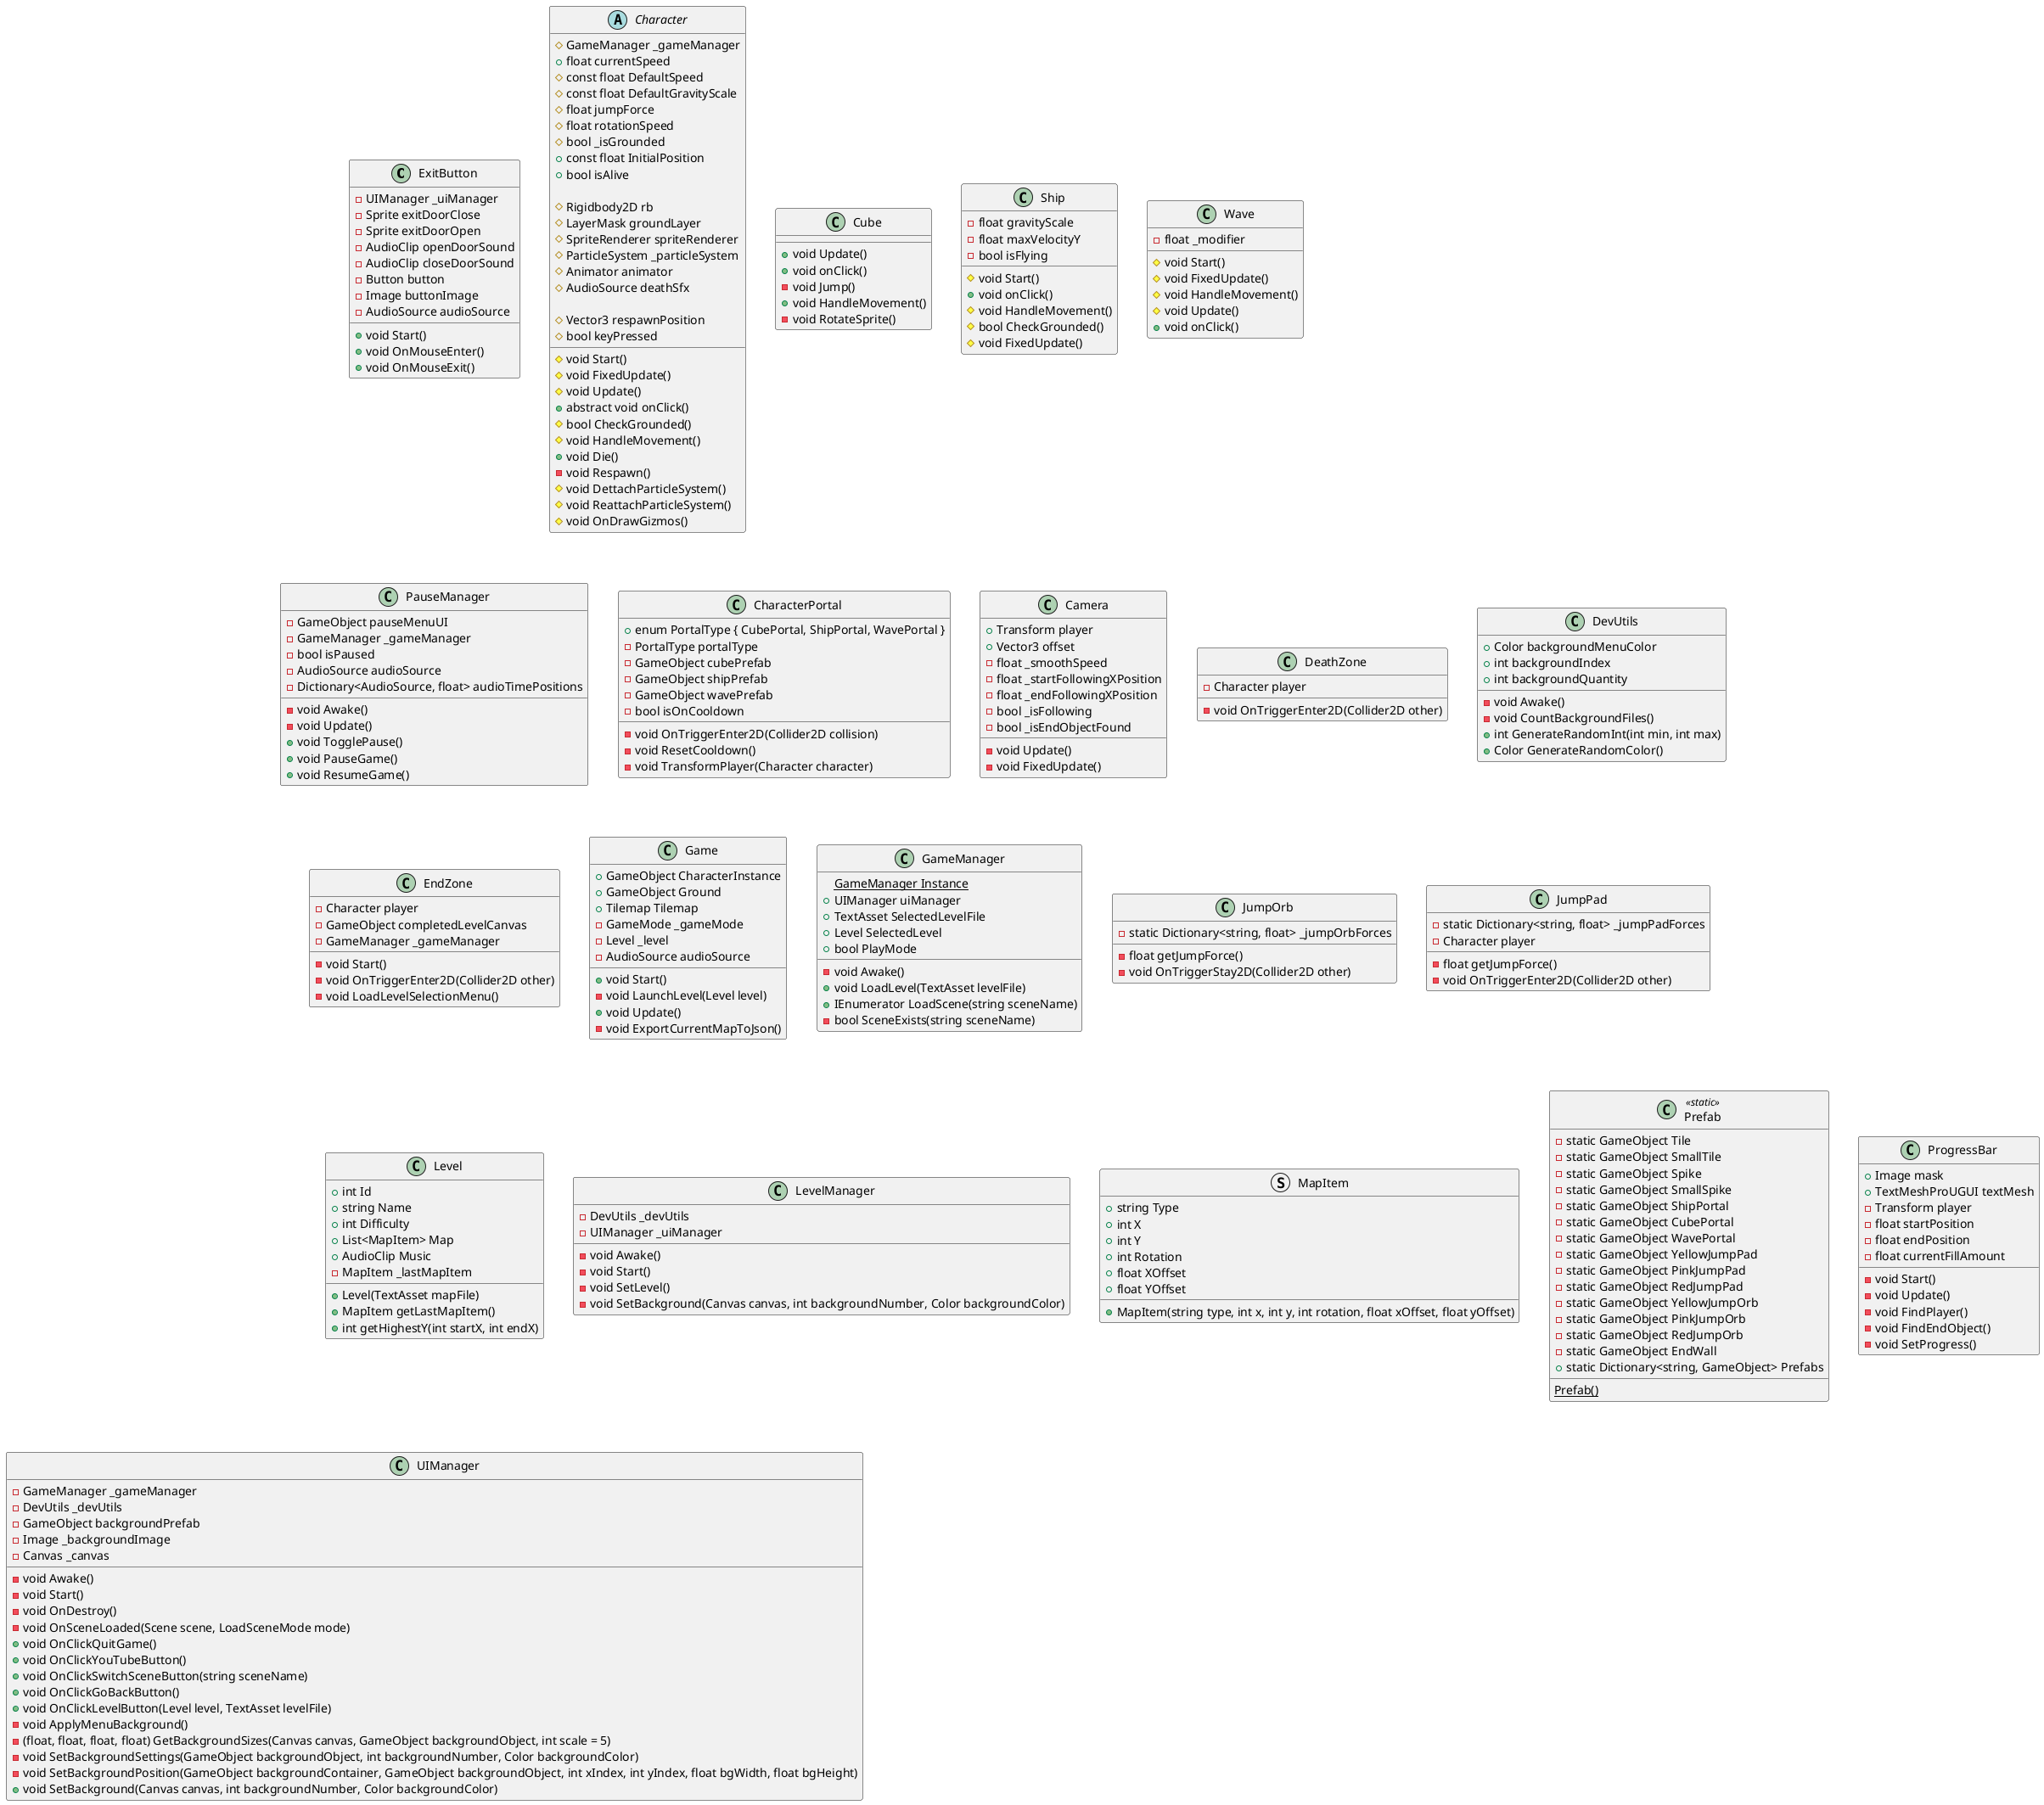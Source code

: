 @startuml

class ExitButton {
    - UIManager _uiManager
    - Sprite exitDoorClose
    - Sprite exitDoorOpen
    - AudioClip openDoorSound
    - AudioClip closeDoorSound
    - Button button
    - Image buttonImage
    - AudioSource audioSource

    + void Start()
    + void OnMouseEnter()
    + void OnMouseExit()
}

abstract class Character {
    # GameManager _gameManager
    + float currentSpeed
    # const float DefaultSpeed
    # const float DefaultGravityScale
    # float jumpForce
    # float rotationSpeed
    # bool _isGrounded
    + const float InitialPosition
    + bool isAlive

    # Rigidbody2D rb
    # LayerMask groundLayer
    # SpriteRenderer spriteRenderer
    # ParticleSystem _particleSystem
    # Animator animator
    # AudioSource deathSfx

    # Vector3 respawnPosition
    # bool keyPressed

    # void Start()
    # void FixedUpdate()
    # void Update()
    + abstract void onClick()
    # bool CheckGrounded()
    # void HandleMovement()
    + void Die()
    - void Respawn()
    # void DettachParticleSystem()
    # void ReattachParticleSystem()
    # void OnDrawGizmos()
}

class Cube {
    + void Update()
    + void onClick()
    - void Jump()
    + void HandleMovement()
    - void RotateSprite()
}

class Ship {
    - float gravityScale
    - float maxVelocityY
    - bool isFlying

    # void Start()
    + void onClick()
    # void HandleMovement()
    # bool CheckGrounded()
    # void FixedUpdate()
}

class Wave {
    - float _modifier

    # void Start()
    # void FixedUpdate()
    # void HandleMovement()
    # void Update()
    + void onClick()
}

class PauseManager {
    - GameObject pauseMenuUI
    - GameManager _gameManager
    - bool isPaused
    - AudioSource audioSource
    - Dictionary<AudioSource, float> audioTimePositions

    - void Awake()
    - void Update()
    + void TogglePause()
    + void PauseGame()
    + void ResumeGame()
}

class CharacterPortal {
    + enum PortalType { CubePortal, ShipPortal, WavePortal }
    - PortalType portalType
    - GameObject cubePrefab
    - GameObject shipPrefab
    - GameObject wavePrefab
    - bool isOnCooldown

    - void OnTriggerEnter2D(Collider2D collision)
    - void ResetCooldown()
    - void TransformPlayer(Character character)
}

class Camera {
    + Transform player
    + Vector3 offset
    - float _smoothSpeed
    - float _startFollowingXPosition
    - float _endFollowingXPosition
    - bool _isFollowing
    - bool _isEndObjectFound

    - void Update()
    - void FixedUpdate()
}

class DeathZone {
    - Character player

    - void OnTriggerEnter2D(Collider2D other)
}

class DevUtils {
    + Color backgroundMenuColor
    + int backgroundIndex
    + int backgroundQuantity

    - void Awake()
    - void CountBackgroundFiles()
    + int GenerateRandomInt(int min, int max)
    + Color GenerateRandomColor()
}

class EndZone {
    - Character player
    - GameObject completedLevelCanvas
    - GameManager _gameManager

    - void Start()
    - void OnTriggerEnter2D(Collider2D other)
    - void LoadLevelSelectionMenu()
}

class Game {
    + GameObject CharacterInstance
    + GameObject Ground
    + Tilemap Tilemap
    - GameMode _gameMode
    - Level _level
    - AudioSource audioSource

    + void Start()
    - void LaunchLevel(Level level)
    + void Update()
    - void ExportCurrentMapToJson()
}

class GameManager {
    {static} GameManager Instance
    + UIManager uiManager
    + TextAsset SelectedLevelFile
    + Level SelectedLevel
    + bool PlayMode

    - void Awake()
    + void LoadLevel(TextAsset levelFile)
    + IEnumerator LoadScene(string sceneName)
    - bool SceneExists(string sceneName)
}

class JumpOrb {
    - static Dictionary<string, float> _jumpOrbForces

    - float getJumpForce()
    - void OnTriggerStay2D(Collider2D other)
}

class JumpPad {
    - static Dictionary<string, float> _jumpPadForces
    - Character player

    - float getJumpForce()
    - void OnTriggerEnter2D(Collider2D other)
}

class Level {
    + int Id
    + string Name
    + int Difficulty
    + List<MapItem> Map
    + AudioClip Music
    - MapItem _lastMapItem

    + Level(TextAsset mapFile)
    + MapItem getLastMapItem()
    + int getHighestY(int startX, int endX)
}

class LevelManager {
    - DevUtils _devUtils
    - UIManager _uiManager

    - void Awake()
    - void Start()
    - void SetLevel()
    - void SetBackground(Canvas canvas, int backgroundNumber, Color backgroundColor)
}

struct MapItem {
    + string Type
    + int X
    + int Y
    + int Rotation
    + float XOffset
    + float YOffset

    + MapItem(string type, int x, int y, int rotation, float xOffset, float yOffset)
}

class Prefab <<static>> {
    - static GameObject Tile
    - static GameObject SmallTile
    - static GameObject Spike
    - static GameObject SmallSpike
    - static GameObject ShipPortal
    - static GameObject CubePortal
    - static GameObject WavePortal
    - static GameObject YellowJumpPad
    - static GameObject PinkJumpPad
    - static GameObject RedJumpPad
    - static GameObject YellowJumpOrb
    - static GameObject PinkJumpOrb
    - static GameObject RedJumpOrb
    - static GameObject EndWall
    + static Dictionary<string, GameObject> Prefabs

    {static} Prefab()
}

class ProgressBar {
    + Image mask
    + TextMeshProUGUI textMesh
    - Transform player
    - float startPosition
    - float endPosition
    - float currentFillAmount

    - void Start()
    - void Update()
    - void FindPlayer()
    - void FindEndObject()
    - void SetProgress()
}

class UIManager {
    - GameManager _gameManager
    - DevUtils _devUtils
    - GameObject backgroundPrefab
    - Image _backgroundImage
    - Canvas _canvas

    - void Awake()
    - void Start()
    - void OnDestroy()
    - void OnSceneLoaded(Scene scene, LoadSceneMode mode)
    + void OnClickQuitGame()
    + void OnClickYouTubeButton()
    + void OnClickSwitchSceneButton(string sceneName)
    + void OnClickGoBackButton()
    + void OnClickLevelButton(Level level, TextAsset levelFile)
    - void ApplyMenuBackground()
    - (float, float, float, float) GetBackgroundSizes(Canvas canvas, GameObject backgroundObject, int scale = 5)
    - void SetBackgroundSettings(GameObject backgroundObject, int backgroundNumber, Color backgroundColor)
    - void SetBackgroundPosition(GameObject backgroundContainer, GameObject backgroundObject, int xIndex, int yIndex, float bgWidth, float bgHeight)
    + void SetBackground(Canvas canvas, int backgroundNumber, Color backgroundColor)
}

@enduml